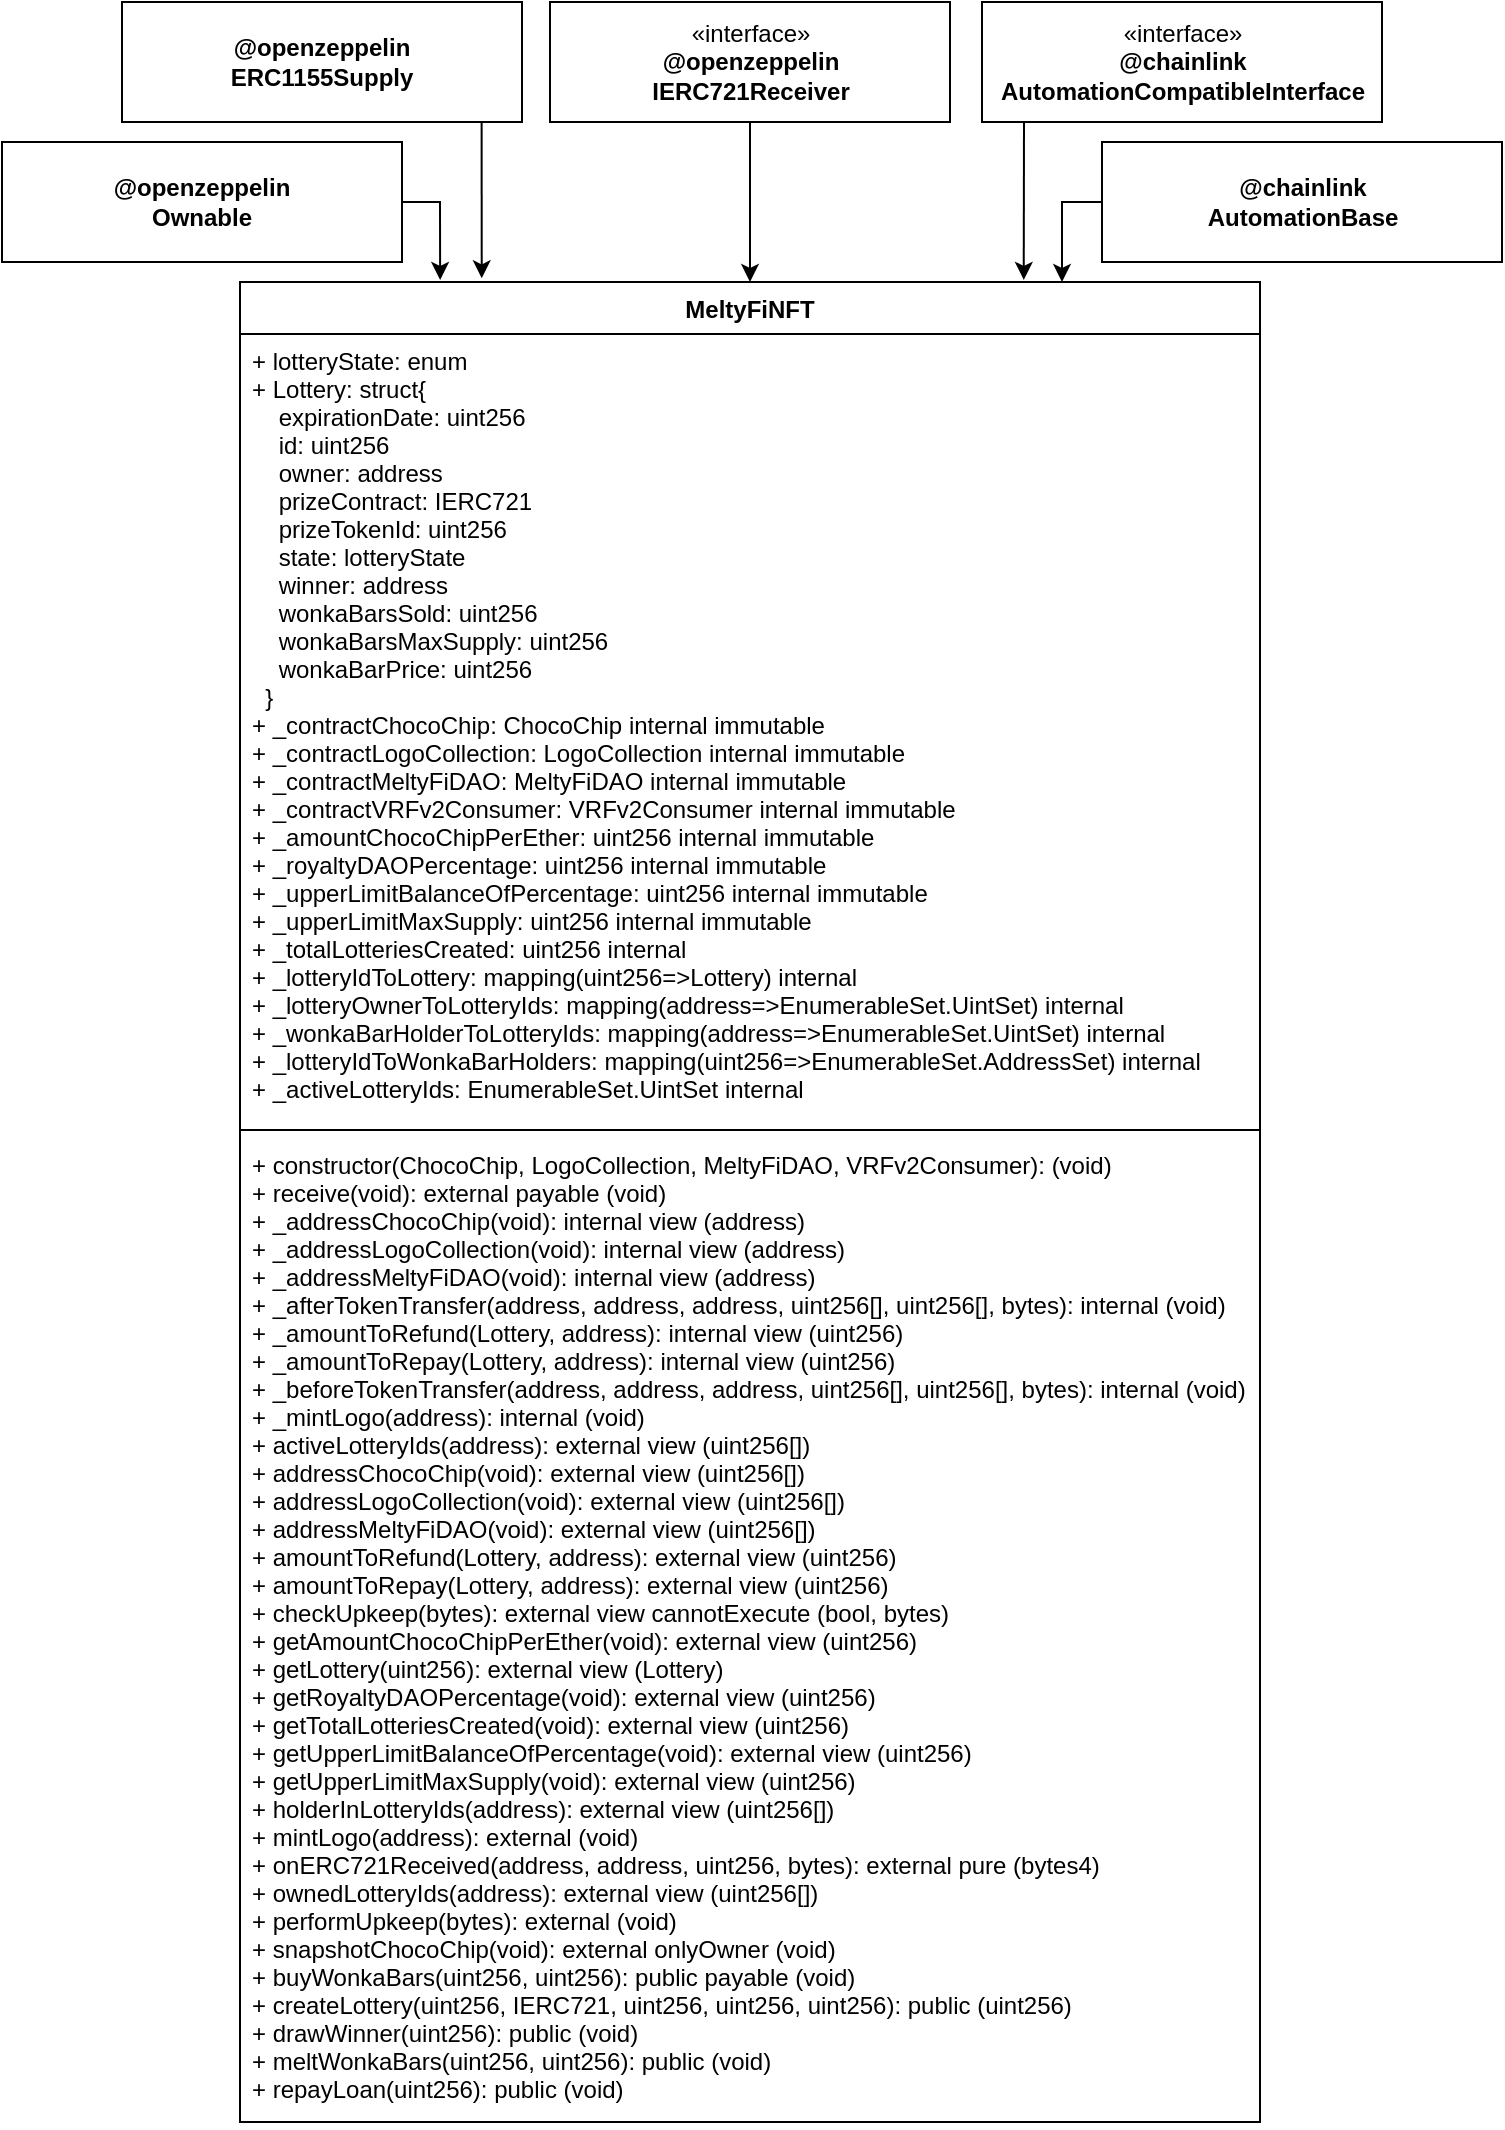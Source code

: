 <mxfile version="20.8.4" type="device"><diagram id="12hMf0BIVQ0L64EZ4FJ-" name="Page-1"><mxGraphModel dx="1434" dy="1799" grid="1" gridSize="10" guides="1" tooltips="1" connect="1" arrows="1" fold="1" page="1" pageScale="1" pageWidth="827" pageHeight="1169" math="0" shadow="0"><root><mxCell id="0"/><mxCell id="1" parent="0"/><mxCell id="rVFMHechp8f7xF2gjMru-1" value="MeltyFiNFT" style="swimlane;fontStyle=1;align=center;verticalAlign=top;childLayout=stackLayout;horizontal=1;startSize=26;horizontalStack=0;resizeParent=1;resizeParentMax=0;resizeLast=0;collapsible=1;marginBottom=0;" parent="1" vertex="1"><mxGeometry x="569" y="-430" width="510" height="920" as="geometry"><mxRectangle x="159" y="139" width="110" height="30" as="alternateBounds"/></mxGeometry></mxCell><mxCell id="rVFMHechp8f7xF2gjMru-2" value="+ lotteryState: enum&#10;+ Lottery: struct{&#10;    expirationDate: uint256&#10;    id: uint256&#10;    owner: address&#10;    prizeContract: IERC721&#10;    prizeTokenId: uint256&#10;    state: lotteryState&#10;    winner: address&#10;    wonkaBarsSold: uint256&#10;    wonkaBarsMaxSupply: uint256&#10;    wonkaBarPrice: uint256&#10;  }&#10;+ _contractChocoChip: ChocoChip internal immutable&#10;+ _contractLogoCollection: LogoCollection internal immutable &#10;+ _contractMeltyFiDAO: MeltyFiDAO internal immutable &#10;+ _contractVRFv2Consumer: VRFv2Consumer internal immutable &#10;+ _amountChocoChipPerEther: uint256 internal immutable &#10;+ _royaltyDAOPercentage: uint256 internal immutable &#10;+ _upperLimitBalanceOfPercentage: uint256 internal immutable &#10;+ _upperLimitMaxSupply: uint256 internal immutable &#10;+ _totalLotteriesCreated: uint256 internal &#10;+ _lotteryIdToLottery: mapping(uint256=&gt;Lottery) internal&#10;+ _lotteryOwnerToLotteryIds: mapping(address=&gt;EnumerableSet.UintSet) internal &#10;+ _wonkaBarHolderToLotteryIds: mapping(address=&gt;EnumerableSet.UintSet) internal&#10;+ _lotteryIdToWonkaBarHolders: mapping(uint256=&gt;EnumerableSet.AddressSet) internal&#10;+ _activeLotteryIds: EnumerableSet.UintSet internal " style="text;strokeColor=none;fillColor=none;align=left;verticalAlign=top;spacingLeft=4;spacingRight=4;overflow=hidden;rotatable=0;points=[[0,0.5],[1,0.5]];portConstraint=eastwest;" parent="rVFMHechp8f7xF2gjMru-1" vertex="1"><mxGeometry y="26" width="510" height="394" as="geometry"/></mxCell><mxCell id="rVFMHechp8f7xF2gjMru-3" value="" style="line;strokeWidth=1;fillColor=none;align=left;verticalAlign=middle;spacingTop=-1;spacingLeft=3;spacingRight=3;rotatable=0;labelPosition=right;points=[];portConstraint=eastwest;strokeColor=inherit;" parent="rVFMHechp8f7xF2gjMru-1" vertex="1"><mxGeometry y="420" width="510" height="8" as="geometry"/></mxCell><mxCell id="rVFMHechp8f7xF2gjMru-4" value="+ constructor(ChocoChip, LogoCollection, MeltyFiDAO, VRFv2Consumer): (void)&#10;+ receive(void): external payable (void)&#10;+ _addressChocoChip(void): internal view (address)&#10;+ _addressLogoCollection(void): internal view (address)&#10;+ _addressMeltyFiDAO(void): internal view (address)&#10;+ _afterTokenTransfer(address, address, address, uint256[], uint256[], bytes): internal (void)&#10;+ _amountToRefund(Lottery, address): internal view (uint256)&#10;+ _amountToRepay(Lottery, address): internal view (uint256)&#10;+ _beforeTokenTransfer(address, address, address, uint256[], uint256[], bytes): internal (void)&#10;+ _mintLogo(address): internal (void)&#10;+ activeLotteryIds(address): external view (uint256[])&#10;+ addressChocoChip(void): external view (uint256[])&#10;+ addressLogoCollection(void): external view (uint256[])&#10;+ addressMeltyFiDAO(void): external view (uint256[])&#10;+ amountToRefund(Lottery, address): external view (uint256)&#10;+ amountToRepay(Lottery, address): external view (uint256)&#10;+ checkUpkeep(bytes): external view cannotExecute (bool, bytes)&#10;+ getAmountChocoChipPerEther(void): external view (uint256)&#10;+ getLottery(uint256): external view (Lottery)&#10;+ getRoyaltyDAOPercentage(void): external view (uint256)&#10;+ getTotalLotteriesCreated(void): external view (uint256)&#10;+ getUpperLimitBalanceOfPercentage(void): external view (uint256)&#10;+ getUpperLimitMaxSupply(void): external view (uint256)&#10;+ holderInLotteryIds(address): external view (uint256[])&#10;+ mintLogo(address): external (void)&#10;+ onERC721Received(address, address, uint256, bytes): external pure (bytes4)&#10;+ ownedLotteryIds(address): external view (uint256[])&#10;+ performUpkeep(bytes): external (void)&#10;+ snapshotChocoChip(void): external onlyOwner (void)&#10;+ buyWonkaBars(uint256, uint256): public payable (void)&#10;+ createLottery(uint256, IERC721, uint256, uint256, uint256): public (uint256) &#10;+ drawWinner(uint256): public (void)&#10;+ meltWonkaBars(uint256, uint256): public (void)&#10;+ repayLoan(uint256): public (void)&#10;" style="text;strokeColor=none;fillColor=none;align=left;verticalAlign=top;spacingLeft=4;spacingRight=4;overflow=hidden;rotatable=0;points=[[0,0.5],[1,0.5]];portConstraint=eastwest;" parent="rVFMHechp8f7xF2gjMru-1" vertex="1"><mxGeometry y="428" width="510" height="492" as="geometry"/></mxCell><mxCell id="rVFMHechp8f7xF2gjMru-43" value="«interface»&lt;br&gt;&lt;b&gt;@openzeppelin&lt;br&gt;IERC721Receiver&lt;/b&gt;" style="html=1;fillColor=none;" parent="1" vertex="1"><mxGeometry x="724" y="-570" width="200" height="60" as="geometry"/></mxCell><mxCell id="rVFMHechp8f7xF2gjMru-46" value="&lt;b style=&quot;border-color: var(--border-color);&quot;&gt;@chainlink&lt;br style=&quot;border-color: var(--border-color);&quot;&gt;AutomationBase&lt;/b&gt;" style="html=1;fillColor=none;" parent="1" vertex="1"><mxGeometry x="1000" y="-500" width="200" height="60" as="geometry"/></mxCell><mxCell id="rVFMHechp8f7xF2gjMru-47" value="&lt;b style=&quot;border-color: var(--border-color);&quot;&gt;&lt;span style=&quot;font-weight: 400;&quot;&gt;«interface»&lt;/span&gt;&lt;br style=&quot;border-color: var(--border-color); font-weight: 400;&quot;&gt;@chainlink&lt;br style=&quot;border-color: var(--border-color);&quot;&gt;AutomationCompatibleInterface&lt;/b&gt;" style="html=1;fillColor=none;" parent="1" vertex="1"><mxGeometry x="940" y="-570" width="200" height="60" as="geometry"/></mxCell><mxCell id="rVFMHechp8f7xF2gjMru-49" value="" style="endArrow=classic;html=1;rounded=0;entryX=0.157;entryY=-0.001;entryDx=0;entryDy=0;entryPerimeter=0;exitX=1;exitY=0.5;exitDx=0;exitDy=0;" parent="1" source="rVFMHechp8f7xF2gjMru-54" edge="1"><mxGeometry width="50" height="50" relative="1" as="geometry"><mxPoint x="650" y="-465" as="sourcePoint"/><mxPoint x="669.07" y="-431.03" as="targetPoint"/><Array as="points"><mxPoint x="669" y="-470"/></Array></mxGeometry></mxCell><mxCell id="rVFMHechp8f7xF2gjMru-50" value="" style="endArrow=classic;html=1;rounded=0;exitX=0.899;exitY=1;exitDx=0;exitDy=0;entryX=0.237;entryY=-0.002;entryDx=0;entryDy=0;exitPerimeter=0;entryPerimeter=0;" parent="1" source="rVFMHechp8f7xF2gjMru-55" target="rVFMHechp8f7xF2gjMru-1" edge="1"><mxGeometry width="50" height="50" relative="1" as="geometry"><mxPoint x="689" y="-501" as="sourcePoint"/><mxPoint x="850" y="-430" as="targetPoint"/></mxGeometry></mxCell><mxCell id="rVFMHechp8f7xF2gjMru-51" value="" style="endArrow=classic;html=1;rounded=0;exitX=0.105;exitY=1;exitDx=0;exitDy=0;entryX=0.237;entryY=-0.002;entryDx=0;entryDy=0;exitPerimeter=0;entryPerimeter=0;" parent="1" source="rVFMHechp8f7xF2gjMru-47" edge="1"><mxGeometry width="50" height="50" relative="1" as="geometry"><mxPoint x="960" y="-500" as="sourcePoint"/><mxPoint x="960.87" y="-431.06" as="targetPoint"/></mxGeometry></mxCell><mxCell id="rVFMHechp8f7xF2gjMru-52" value="" style="endArrow=classic;html=1;rounded=0;exitX=0;exitY=0.5;exitDx=0;exitDy=0;" parent="1" edge="1"><mxGeometry width="50" height="50" relative="1" as="geometry"><mxPoint x="1000" y="-470" as="sourcePoint"/><mxPoint x="980" y="-430" as="targetPoint"/><Array as="points"><mxPoint x="980" y="-470"/></Array></mxGeometry></mxCell><mxCell id="rVFMHechp8f7xF2gjMru-53" value="" style="endArrow=classic;html=1;rounded=0;exitX=0.5;exitY=1;exitDx=0;exitDy=0;entryX=0.5;entryY=0;entryDx=0;entryDy=0;" parent="1" source="rVFMHechp8f7xF2gjMru-43" target="rVFMHechp8f7xF2gjMru-1" edge="1"><mxGeometry width="50" height="50" relative="1" as="geometry"><mxPoint x="800" y="-380" as="sourcePoint"/><mxPoint x="850" y="-430" as="targetPoint"/></mxGeometry></mxCell><mxCell id="rVFMHechp8f7xF2gjMru-54" value="&lt;b style=&quot;border-color: var(--border-color);&quot;&gt;@openzeppelin&lt;br style=&quot;border-color: var(--border-color);&quot;&gt;Ownable&lt;/b&gt;" style="rounded=0;whiteSpace=wrap;html=1;fillColor=none;" parent="1" vertex="1"><mxGeometry x="450" y="-500" width="200" height="60" as="geometry"/></mxCell><mxCell id="rVFMHechp8f7xF2gjMru-55" value="&lt;b&gt;@openzeppelin&lt;br&gt;ERC1155Supply&lt;/b&gt;" style="rounded=0;whiteSpace=wrap;html=1;fillColor=none;" parent="1" vertex="1"><mxGeometry x="510" y="-570" width="200" height="60" as="geometry"/></mxCell></root></mxGraphModel></diagram></mxfile>